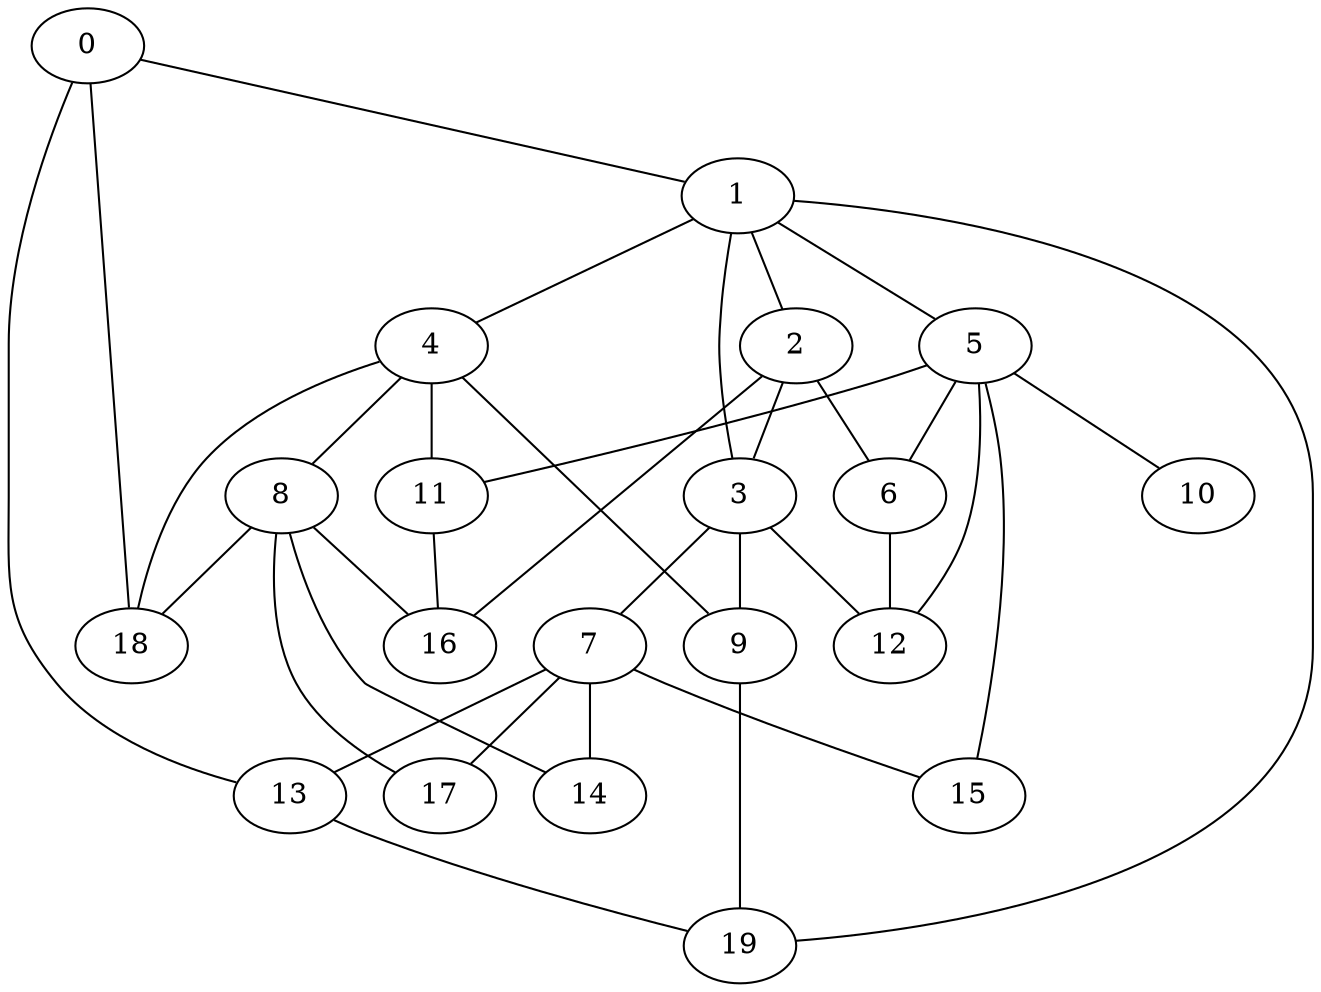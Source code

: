 
graph graphname {
    0 -- 1
0 -- 13
0 -- 18
1 -- 2
1 -- 3
1 -- 4
1 -- 5
1 -- 19
2 -- 6
2 -- 16
2 -- 3
3 -- 7
3 -- 12
3 -- 9
4 -- 8
4 -- 9
4 -- 18
4 -- 11
5 -- 10
5 -- 11
5 -- 12
5 -- 6
5 -- 15
6 -- 12
7 -- 13
7 -- 14
7 -- 15
7 -- 17
8 -- 16
8 -- 17
8 -- 18
8 -- 14
9 -- 19
11 -- 16
13 -- 19

}
